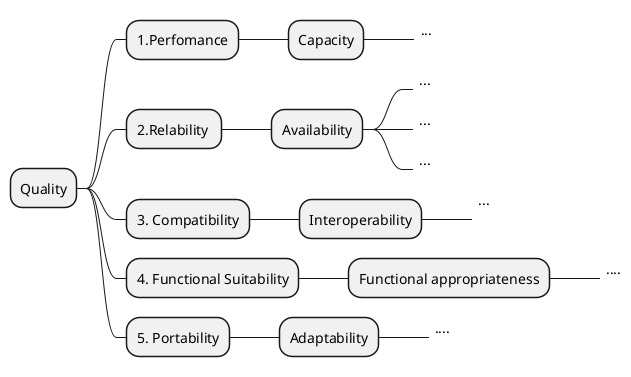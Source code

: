 @startmindmap
* Quality
** 1.Perfomance
*** Capacity
****_: ...
;

** 2.Relability 
*** Availability
****_: ...
;
****_: ...
;
****_: ...
;

** 3. Compatibility
*** Interoperability
****_: ...

;
** 4. Functional Suitability

*** Functional appropriateness

****_: ....
;

** 5. Portability

*** Adaptability

****_: ....
;

@endmindmap